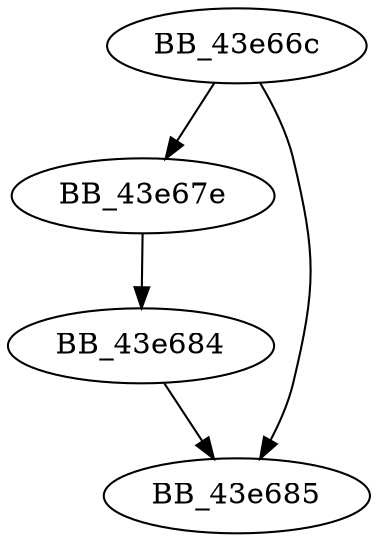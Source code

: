 DiGraph sub_43E66C{
BB_43e66c->BB_43e67e
BB_43e66c->BB_43e685
BB_43e67e->BB_43e684
BB_43e684->BB_43e685
}
